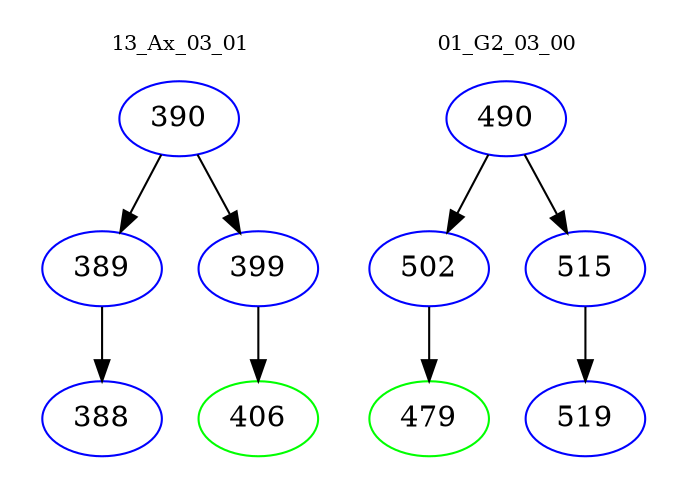 digraph{
subgraph cluster_0 {
color = white
label = "13_Ax_03_01";
fontsize=10;
T0_390 [label="390", color="blue"]
T0_390 -> T0_389 [color="black"]
T0_389 [label="389", color="blue"]
T0_389 -> T0_388 [color="black"]
T0_388 [label="388", color="blue"]
T0_390 -> T0_399 [color="black"]
T0_399 [label="399", color="blue"]
T0_399 -> T0_406 [color="black"]
T0_406 [label="406", color="green"]
}
subgraph cluster_1 {
color = white
label = "01_G2_03_00";
fontsize=10;
T1_490 [label="490", color="blue"]
T1_490 -> T1_502 [color="black"]
T1_502 [label="502", color="blue"]
T1_502 -> T1_479 [color="black"]
T1_479 [label="479", color="green"]
T1_490 -> T1_515 [color="black"]
T1_515 [label="515", color="blue"]
T1_515 -> T1_519 [color="black"]
T1_519 [label="519", color="blue"]
}
}

